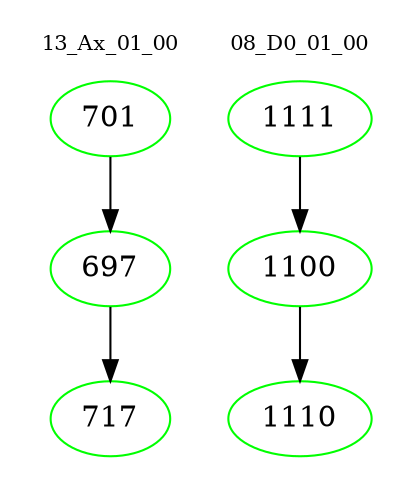 digraph{
subgraph cluster_0 {
color = white
label = "13_Ax_01_00";
fontsize=10;
T0_701 [label="701", color="green"]
T0_701 -> T0_697 [color="black"]
T0_697 [label="697", color="green"]
T0_697 -> T0_717 [color="black"]
T0_717 [label="717", color="green"]
}
subgraph cluster_1 {
color = white
label = "08_D0_01_00";
fontsize=10;
T1_1111 [label="1111", color="green"]
T1_1111 -> T1_1100 [color="black"]
T1_1100 [label="1100", color="green"]
T1_1100 -> T1_1110 [color="black"]
T1_1110 [label="1110", color="green"]
}
}
